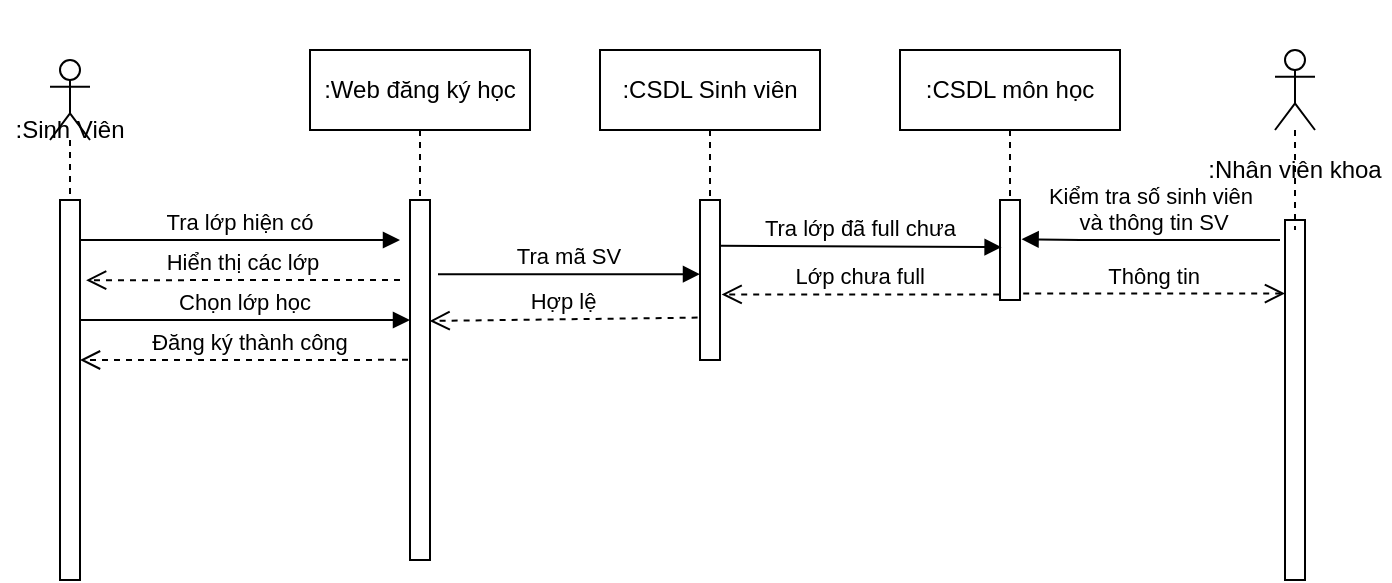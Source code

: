 <mxfile version="15.4.1" type="github">
  <diagram id="kgpKYQtTHZ0yAKxKKP6v" name="Page-1">
    <mxGraphModel dx="676" dy="351" grid="1" gridSize="10" guides="1" tooltips="1" connect="1" arrows="1" fold="1" page="1" pageScale="1" pageWidth="850" pageHeight="1100" math="0" shadow="0">
      <root>
        <mxCell id="0" />
        <mxCell id="1" parent="0" />
        <mxCell id="k_9uYJqeVWmNjNhEhS2R-25" value="" style="points=[];perimeter=orthogonalPerimeter;rounded=0;shadow=0;strokeWidth=1;" vertex="1" parent="1">
          <mxGeometry x="640" y="130" width="10" height="50" as="geometry" />
        </mxCell>
        <mxCell id="3nuBFxr9cyL0pnOWT2aG-7" value="Đăng ký thành công" style="verticalAlign=bottom;endArrow=open;dashed=1;endSize=8;shadow=0;strokeWidth=1;exitX=0.5;exitY=0.444;exitDx=0;exitDy=0;exitPerimeter=0;" parent="1" source="k_9uYJqeVWmNjNhEhS2R-14" target="3nuBFxr9cyL0pnOWT2aG-2" edge="1">
          <mxGeometry relative="1" as="geometry">
            <mxPoint x="275" y="236" as="targetPoint" />
            <mxPoint x="340" y="210" as="sourcePoint" />
            <Array as="points">
              <mxPoint x="250" y="210" />
            </Array>
          </mxGeometry>
        </mxCell>
        <mxCell id="3nuBFxr9cyL0pnOWT2aG-8" value="Chọn lớp học" style="verticalAlign=bottom;endArrow=block;shadow=0;strokeWidth=1;" parent="1" source="3nuBFxr9cyL0pnOWT2aG-2" target="k_9uYJqeVWmNjNhEhS2R-14" edge="1">
          <mxGeometry relative="1" as="geometry">
            <mxPoint x="275" y="160" as="sourcePoint" />
            <mxPoint x="350" y="150" as="targetPoint" />
            <Array as="points">
              <mxPoint x="250" y="190" />
            </Array>
          </mxGeometry>
        </mxCell>
        <mxCell id="3nuBFxr9cyL0pnOWT2aG-9" value="Kiểm tra số sinh viên&#xa; và thông tin SV" style="verticalAlign=bottom;endArrow=block;shadow=0;strokeWidth=1;entryX=1.08;entryY=0.392;entryDx=0;entryDy=0;entryPerimeter=0;" parent="1" target="k_9uYJqeVWmNjNhEhS2R-25" edge="1">
          <mxGeometry relative="1" as="geometry">
            <mxPoint x="780" y="150" as="sourcePoint" />
            <mxPoint x="360" y="230" as="targetPoint" />
            <Array as="points">
              <mxPoint x="680" y="150" />
            </Array>
          </mxGeometry>
        </mxCell>
        <mxCell id="3nuBFxr9cyL0pnOWT2aG-10" value="Thông tin" style="verticalAlign=bottom;endArrow=open;dashed=1;endSize=8;shadow=0;strokeWidth=1;exitX=1.16;exitY=0.936;exitDx=0;exitDy=0;exitPerimeter=0;" parent="1" source="k_9uYJqeVWmNjNhEhS2R-25" target="3nuBFxr9cyL0pnOWT2aG-6" edge="1">
          <mxGeometry relative="1" as="geometry">
            <mxPoint x="240" y="257" as="targetPoint" />
            <mxPoint x="670" y="276" as="sourcePoint" />
          </mxGeometry>
        </mxCell>
        <mxCell id="k_9uYJqeVWmNjNhEhS2R-14" value="" style="points=[];perimeter=orthogonalPerimeter;rounded=0;shadow=0;strokeWidth=1;" vertex="1" parent="1">
          <mxGeometry x="345" y="130" width="10" height="180" as="geometry" />
        </mxCell>
        <mxCell id="k_9uYJqeVWmNjNhEhS2R-15" value="" style="group" vertex="1" connectable="0" parent="1">
          <mxGeometry x="140" y="30" width="70" height="290" as="geometry" />
        </mxCell>
        <mxCell id="3nuBFxr9cyL0pnOWT2aG-2" value="" style="points=[];perimeter=orthogonalPerimeter;rounded=0;shadow=0;strokeWidth=1;" parent="k_9uYJqeVWmNjNhEhS2R-15" vertex="1">
          <mxGeometry x="30" y="100" width="10" height="190" as="geometry" />
        </mxCell>
        <mxCell id="k_9uYJqeVWmNjNhEhS2R-5" value="" style="shape=umlLifeline;participant=umlActor;perimeter=lifelinePerimeter;whiteSpace=wrap;html=1;container=1;collapsible=0;recursiveResize=0;verticalAlign=top;spacingTop=36;outlineConnect=0;" vertex="1" parent="k_9uYJqeVWmNjNhEhS2R-15">
          <mxGeometry x="25" y="30" width="20" height="70" as="geometry" />
        </mxCell>
        <mxCell id="k_9uYJqeVWmNjNhEhS2R-6" value=":Sinh Viên" style="text;html=1;strokeColor=none;fillColor=none;align=center;verticalAlign=middle;whiteSpace=wrap;rounded=0;" vertex="1" parent="k_9uYJqeVWmNjNhEhS2R-15">
          <mxGeometry y="50" width="70" height="30" as="geometry" />
        </mxCell>
        <mxCell id="k_9uYJqeVWmNjNhEhS2R-17" value="" style="group" vertex="1" connectable="0" parent="1">
          <mxGeometry x="740" y="55" width="95" height="265" as="geometry" />
        </mxCell>
        <mxCell id="k_9uYJqeVWmNjNhEhS2R-8" value=":Nhân viên khoa" style="text;html=1;strokeColor=none;fillColor=none;align=center;verticalAlign=middle;whiteSpace=wrap;rounded=0;" vertex="1" parent="k_9uYJqeVWmNjNhEhS2R-17">
          <mxGeometry y="45" width="95" height="30" as="geometry" />
        </mxCell>
        <mxCell id="k_9uYJqeVWmNjNhEhS2R-16" value="" style="group" vertex="1" connectable="0" parent="k_9uYJqeVWmNjNhEhS2R-17">
          <mxGeometry x="37.5" width="20" height="265" as="geometry" />
        </mxCell>
        <mxCell id="3nuBFxr9cyL0pnOWT2aG-6" value="" style="points=[];perimeter=orthogonalPerimeter;rounded=0;shadow=0;strokeWidth=1;" parent="k_9uYJqeVWmNjNhEhS2R-16" vertex="1">
          <mxGeometry x="5" y="85" width="10" height="180" as="geometry" />
        </mxCell>
        <mxCell id="k_9uYJqeVWmNjNhEhS2R-7" value="" style="shape=umlLifeline;participant=umlActor;perimeter=lifelinePerimeter;whiteSpace=wrap;html=1;container=1;collapsible=0;recursiveResize=0;verticalAlign=top;spacingTop=36;outlineConnect=0;" vertex="1" parent="k_9uYJqeVWmNjNhEhS2R-16">
          <mxGeometry width="20" height="90" as="geometry" />
        </mxCell>
        <mxCell id="k_9uYJqeVWmNjNhEhS2R-21" value="" style="points=[];perimeter=orthogonalPerimeter;rounded=0;shadow=0;strokeWidth=1;" vertex="1" parent="1">
          <mxGeometry x="490" y="130" width="10" height="80" as="geometry" />
        </mxCell>
        <mxCell id="k_9uYJqeVWmNjNhEhS2R-23" value=":Web đăng ký học" style="shape=umlLifeline;perimeter=lifelinePerimeter;whiteSpace=wrap;html=1;container=1;collapsible=0;recursiveResize=0;outlineConnect=0;" vertex="1" parent="1">
          <mxGeometry x="295" y="55" width="110" height="75" as="geometry" />
        </mxCell>
        <mxCell id="k_9uYJqeVWmNjNhEhS2R-24" value=":CSDL Sinh viên" style="shape=umlLifeline;perimeter=lifelinePerimeter;whiteSpace=wrap;html=1;container=1;collapsible=0;recursiveResize=0;outlineConnect=0;" vertex="1" parent="1">
          <mxGeometry x="440" y="55" width="110" height="75" as="geometry" />
        </mxCell>
        <mxCell id="k_9uYJqeVWmNjNhEhS2R-26" value=":CSDL môn học" style="shape=umlLifeline;perimeter=lifelinePerimeter;whiteSpace=wrap;html=1;container=1;collapsible=0;recursiveResize=0;outlineConnect=0;" vertex="1" parent="1">
          <mxGeometry x="590" y="55" width="110" height="75" as="geometry" />
        </mxCell>
        <mxCell id="k_9uYJqeVWmNjNhEhS2R-27" value="Tra mã SV" style="verticalAlign=bottom;endArrow=block;shadow=0;strokeWidth=1;exitX=1.4;exitY=0.206;exitDx=0;exitDy=0;exitPerimeter=0;" edge="1" parent="1" source="k_9uYJqeVWmNjNhEhS2R-14" target="k_9uYJqeVWmNjNhEhS2R-21">
          <mxGeometry relative="1" as="geometry">
            <mxPoint x="275" y="160" as="sourcePoint" />
          </mxGeometry>
        </mxCell>
        <mxCell id="k_9uYJqeVWmNjNhEhS2R-29" value="Tra lớp đã full chưa" style="verticalAlign=bottom;endArrow=block;shadow=0;strokeWidth=1;exitX=0.971;exitY=0.286;exitDx=0;exitDy=0;exitPerimeter=0;entryX=0.08;entryY=0.472;entryDx=0;entryDy=0;entryPerimeter=0;" edge="1" parent="1" source="k_9uYJqeVWmNjNhEhS2R-21" target="k_9uYJqeVWmNjNhEhS2R-25">
          <mxGeometry relative="1" as="geometry">
            <mxPoint x="275" y="160" as="sourcePoint" />
            <mxPoint x="640" y="181" as="targetPoint" />
          </mxGeometry>
        </mxCell>
        <mxCell id="k_9uYJqeVWmNjNhEhS2R-34" value="Hiển thị các lớp" style="verticalAlign=bottom;endArrow=open;dashed=1;endSize=8;shadow=0;strokeWidth=1;entryX=1.305;entryY=0.211;entryDx=0;entryDy=0;entryPerimeter=0;" edge="1" parent="1" target="3nuBFxr9cyL0pnOWT2aG-2">
          <mxGeometry relative="1" as="geometry">
            <mxPoint x="275" y="236" as="targetPoint" />
            <mxPoint x="340" y="170" as="sourcePoint" />
            <Array as="points" />
          </mxGeometry>
        </mxCell>
        <mxCell id="k_9uYJqeVWmNjNhEhS2R-36" value="Lớp chưa full" style="verticalAlign=bottom;endArrow=open;dashed=1;endSize=8;shadow=0;strokeWidth=1;exitX=-0.04;exitY=0.944;exitDx=0;exitDy=0;exitPerimeter=0;entryX=1.08;entryY=0.59;entryDx=0;entryDy=0;entryPerimeter=0;" edge="1" parent="1" source="k_9uYJqeVWmNjNhEhS2R-25" target="k_9uYJqeVWmNjNhEhS2R-21">
          <mxGeometry relative="1" as="geometry">
            <mxPoint x="180" y="210" as="targetPoint" />
            <mxPoint x="345.2" y="224.86" as="sourcePoint" />
            <Array as="points" />
          </mxGeometry>
        </mxCell>
        <mxCell id="k_9uYJqeVWmNjNhEhS2R-37" value="Hợp lệ" style="verticalAlign=bottom;endArrow=open;dashed=1;endSize=8;shadow=0;strokeWidth=1;exitX=-0.12;exitY=0.735;exitDx=0;exitDy=0;exitPerimeter=0;entryX=0.98;entryY=0.336;entryDx=0;entryDy=0;entryPerimeter=0;" edge="1" parent="1" source="k_9uYJqeVWmNjNhEhS2R-21" target="k_9uYJqeVWmNjNhEhS2R-14">
          <mxGeometry relative="1" as="geometry">
            <mxPoint x="360" y="190" as="targetPoint" />
            <mxPoint x="490" y="201" as="sourcePoint" />
            <Array as="points" />
          </mxGeometry>
        </mxCell>
        <mxCell id="k_9uYJqeVWmNjNhEhS2R-39" value="Tra lớp hiện có" style="verticalAlign=bottom;endArrow=block;shadow=0;strokeWidth=1;" edge="1" parent="1" source="3nuBFxr9cyL0pnOWT2aG-2">
          <mxGeometry relative="1" as="geometry">
            <mxPoint x="180" y="190" as="sourcePoint" />
            <mxPoint x="340" y="150" as="targetPoint" />
            <Array as="points">
              <mxPoint x="230" y="150" />
            </Array>
          </mxGeometry>
        </mxCell>
      </root>
    </mxGraphModel>
  </diagram>
</mxfile>
